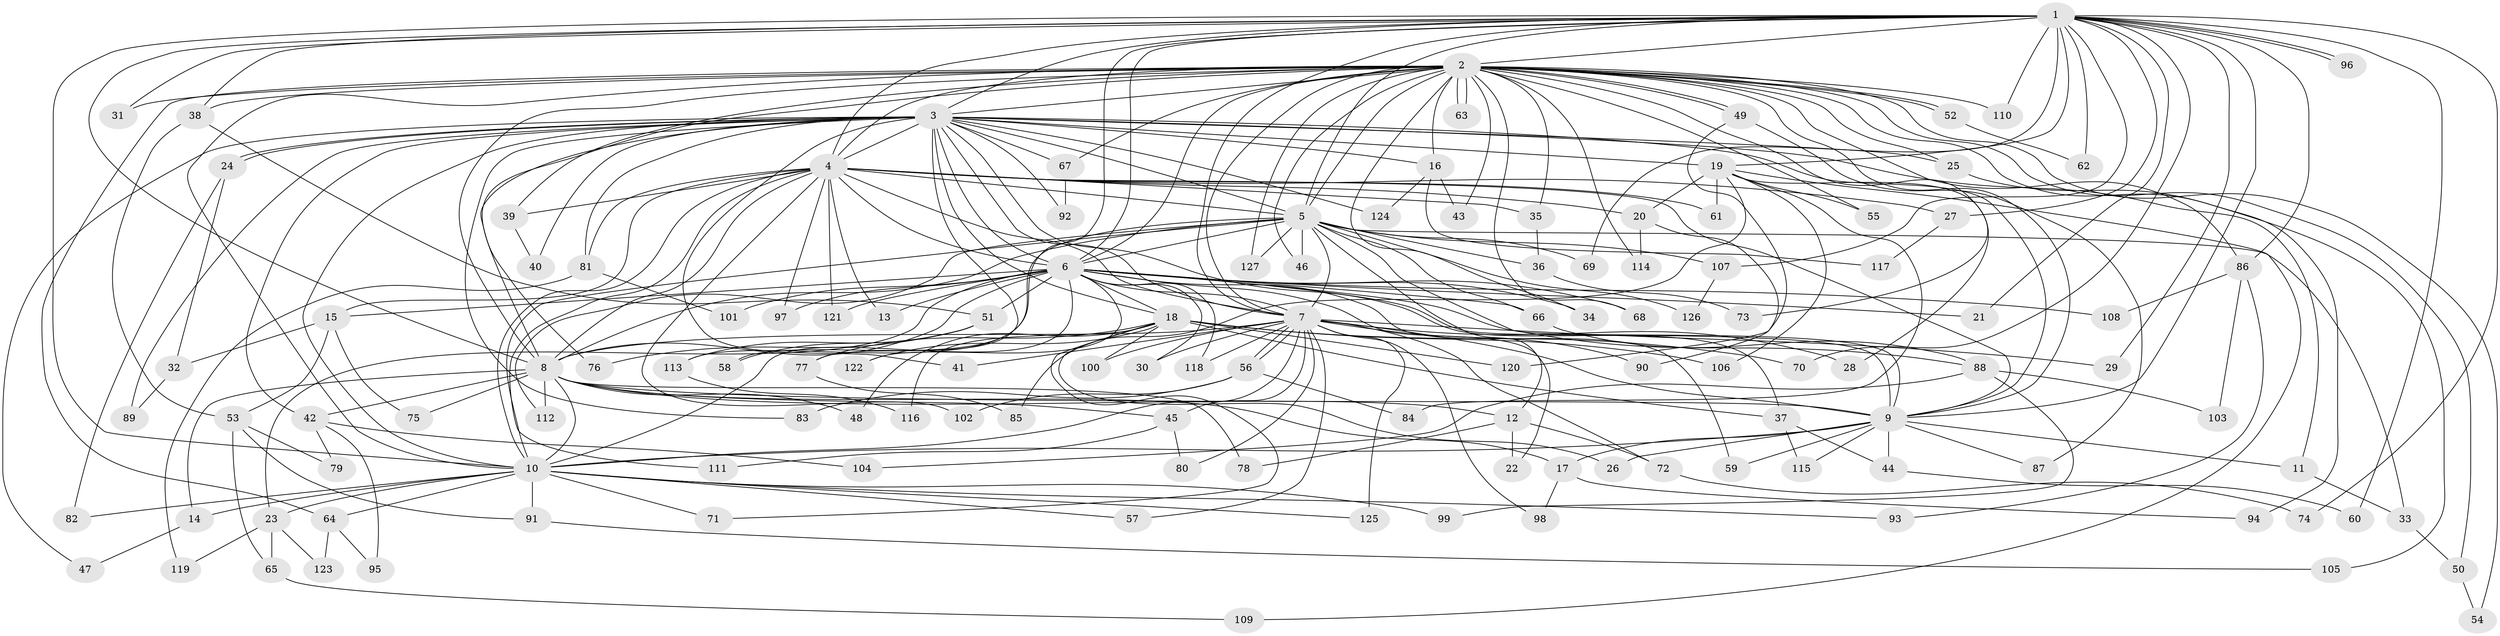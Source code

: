 // coarse degree distribution, {21: 0.012987012987012988, 24: 0.025974025974025976, 5: 0.1038961038961039, 13: 0.012987012987012988, 2: 0.37662337662337664, 18: 0.025974025974025976, 4: 0.11688311688311688, 3: 0.22077922077922077, 15: 0.012987012987012988, 10: 0.012987012987012988, 30: 0.012987012987012988, 1: 0.025974025974025976, 17: 0.025974025974025976, 16: 0.012987012987012988}
// Generated by graph-tools (version 1.1) at 2025/36/03/04/25 23:36:36]
// undirected, 127 vertices, 279 edges
graph export_dot {
  node [color=gray90,style=filled];
  1;
  2;
  3;
  4;
  5;
  6;
  7;
  8;
  9;
  10;
  11;
  12;
  13;
  14;
  15;
  16;
  17;
  18;
  19;
  20;
  21;
  22;
  23;
  24;
  25;
  26;
  27;
  28;
  29;
  30;
  31;
  32;
  33;
  34;
  35;
  36;
  37;
  38;
  39;
  40;
  41;
  42;
  43;
  44;
  45;
  46;
  47;
  48;
  49;
  50;
  51;
  52;
  53;
  54;
  55;
  56;
  57;
  58;
  59;
  60;
  61;
  62;
  63;
  64;
  65;
  66;
  67;
  68;
  69;
  70;
  71;
  72;
  73;
  74;
  75;
  76;
  77;
  78;
  79;
  80;
  81;
  82;
  83;
  84;
  85;
  86;
  87;
  88;
  89;
  90;
  91;
  92;
  93;
  94;
  95;
  96;
  97;
  98;
  99;
  100;
  101;
  102;
  103;
  104;
  105;
  106;
  107;
  108;
  109;
  110;
  111;
  112;
  113;
  114;
  115;
  116;
  117;
  118;
  119;
  120;
  121;
  122;
  123;
  124;
  125;
  126;
  127;
  1 -- 2;
  1 -- 3;
  1 -- 4;
  1 -- 5;
  1 -- 6;
  1 -- 7;
  1 -- 8;
  1 -- 9;
  1 -- 10;
  1 -- 19;
  1 -- 21;
  1 -- 27;
  1 -- 29;
  1 -- 31;
  1 -- 38;
  1 -- 58;
  1 -- 60;
  1 -- 62;
  1 -- 69;
  1 -- 70;
  1 -- 74;
  1 -- 86;
  1 -- 96;
  1 -- 96;
  1 -- 107;
  1 -- 110;
  2 -- 3;
  2 -- 4;
  2 -- 5;
  2 -- 6;
  2 -- 7;
  2 -- 8;
  2 -- 9;
  2 -- 10;
  2 -- 16;
  2 -- 25;
  2 -- 31;
  2 -- 34;
  2 -- 35;
  2 -- 38;
  2 -- 39;
  2 -- 43;
  2 -- 46;
  2 -- 49;
  2 -- 49;
  2 -- 50;
  2 -- 52;
  2 -- 52;
  2 -- 54;
  2 -- 55;
  2 -- 63;
  2 -- 63;
  2 -- 64;
  2 -- 67;
  2 -- 68;
  2 -- 73;
  2 -- 76;
  2 -- 86;
  2 -- 94;
  2 -- 110;
  2 -- 114;
  2 -- 127;
  3 -- 4;
  3 -- 5;
  3 -- 6;
  3 -- 7;
  3 -- 8;
  3 -- 9;
  3 -- 10;
  3 -- 11;
  3 -- 16;
  3 -- 18;
  3 -- 19;
  3 -- 24;
  3 -- 24;
  3 -- 25;
  3 -- 37;
  3 -- 40;
  3 -- 41;
  3 -- 42;
  3 -- 47;
  3 -- 67;
  3 -- 77;
  3 -- 81;
  3 -- 83;
  3 -- 89;
  3 -- 92;
  3 -- 124;
  4 -- 5;
  4 -- 6;
  4 -- 7;
  4 -- 8;
  4 -- 9;
  4 -- 10;
  4 -- 13;
  4 -- 15;
  4 -- 20;
  4 -- 27;
  4 -- 35;
  4 -- 39;
  4 -- 61;
  4 -- 81;
  4 -- 97;
  4 -- 102;
  4 -- 111;
  4 -- 121;
  5 -- 6;
  5 -- 7;
  5 -- 8;
  5 -- 9;
  5 -- 10;
  5 -- 12;
  5 -- 33;
  5 -- 36;
  5 -- 46;
  5 -- 66;
  5 -- 69;
  5 -- 107;
  5 -- 112;
  5 -- 113;
  5 -- 126;
  5 -- 127;
  6 -- 7;
  6 -- 8;
  6 -- 9;
  6 -- 10;
  6 -- 13;
  6 -- 15;
  6 -- 18;
  6 -- 21;
  6 -- 22;
  6 -- 23;
  6 -- 30;
  6 -- 34;
  6 -- 51;
  6 -- 59;
  6 -- 66;
  6 -- 68;
  6 -- 88;
  6 -- 97;
  6 -- 101;
  6 -- 108;
  6 -- 118;
  6 -- 121;
  6 -- 122;
  7 -- 8;
  7 -- 9;
  7 -- 10;
  7 -- 28;
  7 -- 29;
  7 -- 30;
  7 -- 41;
  7 -- 45;
  7 -- 56;
  7 -- 56;
  7 -- 57;
  7 -- 72;
  7 -- 80;
  7 -- 90;
  7 -- 98;
  7 -- 100;
  7 -- 118;
  7 -- 125;
  8 -- 9;
  8 -- 10;
  8 -- 12;
  8 -- 14;
  8 -- 17;
  8 -- 42;
  8 -- 45;
  8 -- 48;
  8 -- 75;
  8 -- 78;
  8 -- 112;
  9 -- 10;
  9 -- 11;
  9 -- 17;
  9 -- 26;
  9 -- 44;
  9 -- 59;
  9 -- 87;
  9 -- 115;
  10 -- 14;
  10 -- 23;
  10 -- 57;
  10 -- 64;
  10 -- 71;
  10 -- 82;
  10 -- 91;
  10 -- 93;
  10 -- 99;
  10 -- 125;
  11 -- 33;
  12 -- 22;
  12 -- 72;
  12 -- 78;
  14 -- 47;
  15 -- 32;
  15 -- 53;
  15 -- 75;
  16 -- 43;
  16 -- 117;
  16 -- 124;
  17 -- 94;
  17 -- 98;
  18 -- 26;
  18 -- 37;
  18 -- 48;
  18 -- 70;
  18 -- 71;
  18 -- 77;
  18 -- 100;
  18 -- 106;
  18 -- 116;
  18 -- 120;
  18 -- 122;
  19 -- 20;
  19 -- 28;
  19 -- 55;
  19 -- 61;
  19 -- 84;
  19 -- 85;
  19 -- 106;
  19 -- 109;
  20 -- 90;
  20 -- 114;
  23 -- 65;
  23 -- 119;
  23 -- 123;
  24 -- 32;
  24 -- 82;
  25 -- 105;
  27 -- 117;
  32 -- 89;
  33 -- 50;
  35 -- 36;
  36 -- 73;
  37 -- 44;
  37 -- 115;
  38 -- 51;
  38 -- 53;
  39 -- 40;
  42 -- 79;
  42 -- 95;
  42 -- 104;
  44 -- 60;
  45 -- 80;
  45 -- 111;
  49 -- 87;
  49 -- 120;
  50 -- 54;
  51 -- 58;
  51 -- 76;
  51 -- 113;
  52 -- 62;
  53 -- 65;
  53 -- 79;
  53 -- 91;
  56 -- 83;
  56 -- 84;
  56 -- 102;
  64 -- 95;
  64 -- 123;
  65 -- 109;
  66 -- 88;
  67 -- 92;
  72 -- 74;
  77 -- 85;
  81 -- 101;
  81 -- 119;
  86 -- 93;
  86 -- 103;
  86 -- 108;
  88 -- 99;
  88 -- 103;
  88 -- 104;
  91 -- 105;
  107 -- 126;
  113 -- 116;
}
